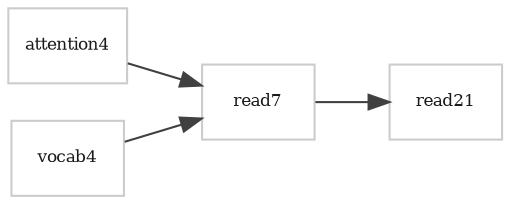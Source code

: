 digraph DAG {
graph [rankdir = LR]

node [shape = rectangle, style=filled, fontcolor=gray10, fontsize=8, 
      fixedsize=false, color=gray80]

node [fillcolor=white]
attention4; read7; read21;

edge [color=gray25]
attention4 -> read7; vocab4 -> read7; read7 -> read21;
}